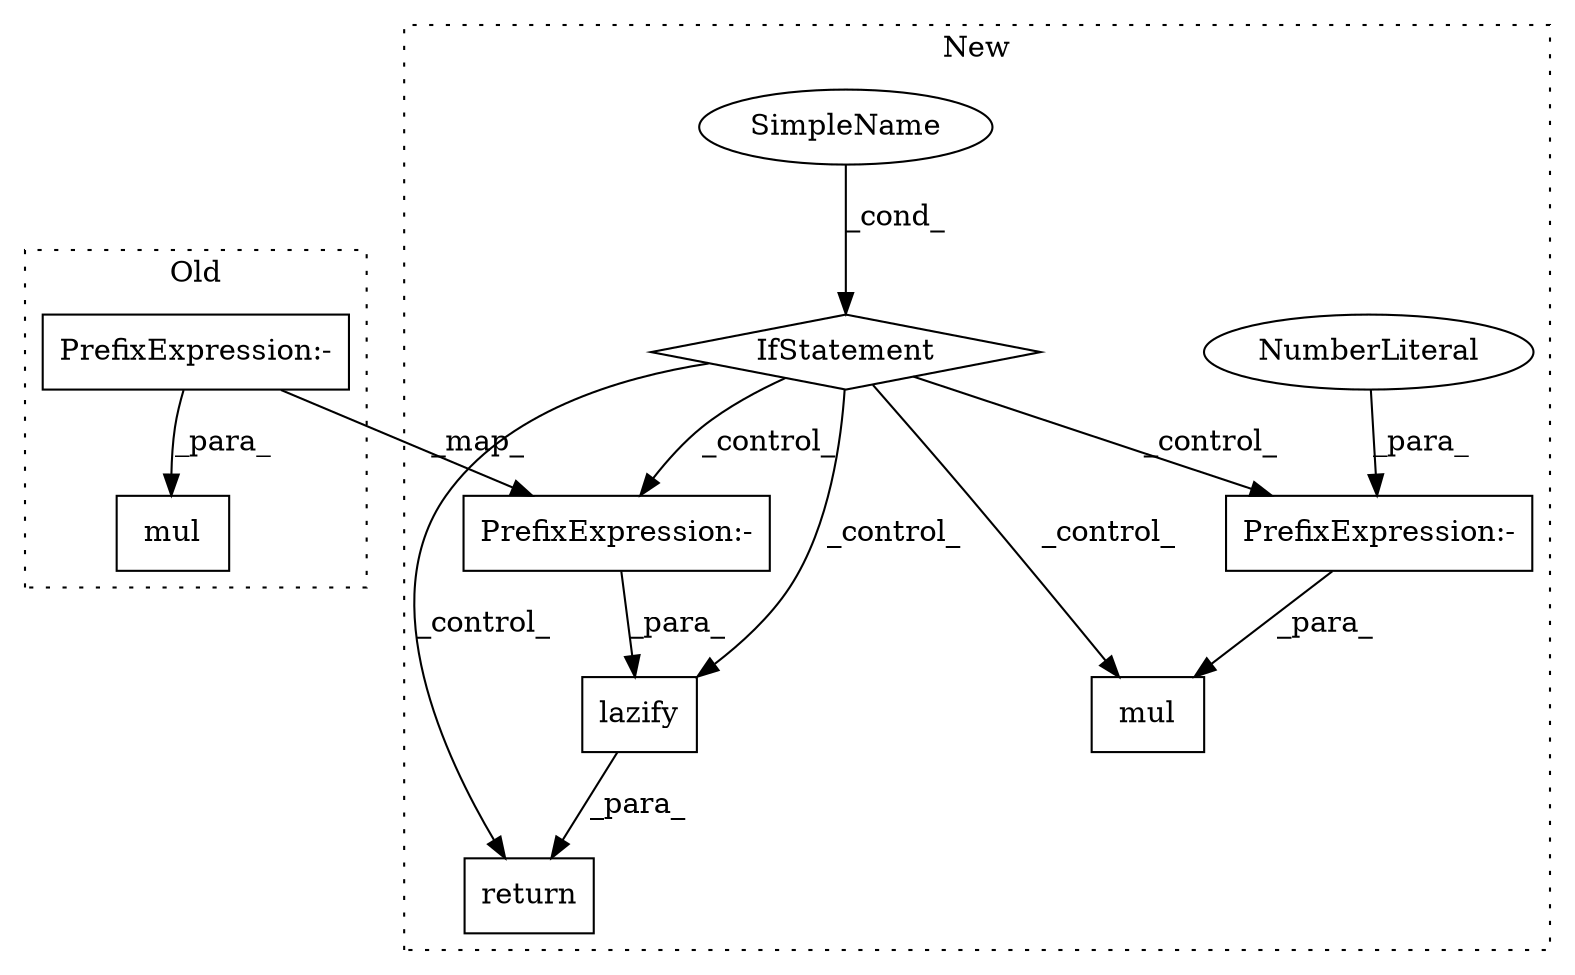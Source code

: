 digraph G {
subgraph cluster0 {
1 [label="mul" a="32" s="10822,10828" l="4,1" shape="box"];
8 [label="PrefixExpression:-" a="38" s="10826" l="1" shape="box"];
label = "Old";
style="dotted";
}
subgraph cluster1 {
2 [label="lazify" a="32" s="10442,10520" l="7,1" shape="box"];
3 [label="SimpleName" a="42" s="" l="" shape="ellipse"];
4 [label="mul" a="32" s="10624,10630" l="4,1" shape="box"];
5 [label="PrefixExpression:-" a="38" s="10628" l="1" shape="box"];
6 [label="NumberLiteral" a="34" s="10629" l="1" shape="ellipse"];
7 [label="PrefixExpression:-" a="38" s="10479" l="1" shape="box"];
9 [label="IfStatement" a="25" s="10391,10421" l="4,2" shape="diamond"];
10 [label="return" a="41" s="10435" l="7" shape="box"];
label = "New";
style="dotted";
}
2 -> 10 [label="_para_"];
3 -> 9 [label="_cond_"];
5 -> 4 [label="_para_"];
6 -> 5 [label="_para_"];
7 -> 2 [label="_para_"];
8 -> 1 [label="_para_"];
8 -> 7 [label="_map_"];
9 -> 4 [label="_control_"];
9 -> 10 [label="_control_"];
9 -> 2 [label="_control_"];
9 -> 5 [label="_control_"];
9 -> 7 [label="_control_"];
}